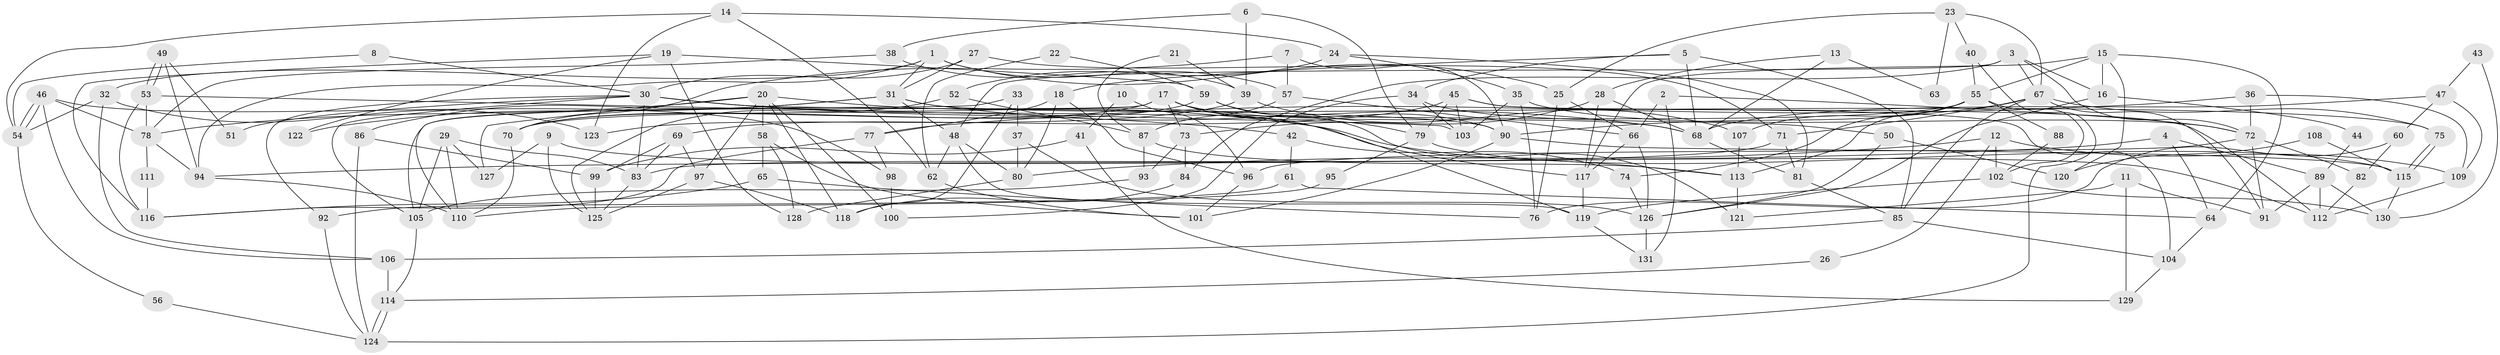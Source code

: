 // Generated by graph-tools (version 1.1) at 2025/14/03/09/25 04:14:59]
// undirected, 131 vertices, 262 edges
graph export_dot {
graph [start="1"]
  node [color=gray90,style=filled];
  1;
  2;
  3;
  4;
  5;
  6;
  7;
  8;
  9;
  10;
  11;
  12;
  13;
  14;
  15;
  16;
  17;
  18;
  19;
  20;
  21;
  22;
  23;
  24;
  25;
  26;
  27;
  28;
  29;
  30;
  31;
  32;
  33;
  34;
  35;
  36;
  37;
  38;
  39;
  40;
  41;
  42;
  43;
  44;
  45;
  46;
  47;
  48;
  49;
  50;
  51;
  52;
  53;
  54;
  55;
  56;
  57;
  58;
  59;
  60;
  61;
  62;
  63;
  64;
  65;
  66;
  67;
  68;
  69;
  70;
  71;
  72;
  73;
  74;
  75;
  76;
  77;
  78;
  79;
  80;
  81;
  82;
  83;
  84;
  85;
  86;
  87;
  88;
  89;
  90;
  91;
  92;
  93;
  94;
  95;
  96;
  97;
  98;
  99;
  100;
  101;
  102;
  103;
  104;
  105;
  106;
  107;
  108;
  109;
  110;
  111;
  112;
  113;
  114;
  115;
  116;
  117;
  118;
  119;
  120;
  121;
  122;
  123;
  124;
  125;
  126;
  127;
  128;
  129;
  130;
  131;
  1 -- 32;
  1 -- 94;
  1 -- 25;
  1 -- 31;
  1 -- 57;
  2 -- 72;
  2 -- 66;
  2 -- 131;
  3 -- 48;
  3 -- 72;
  3 -- 16;
  3 -- 67;
  3 -- 84;
  4 -- 64;
  4 -- 94;
  4 -- 89;
  5 -- 34;
  5 -- 68;
  5 -- 18;
  5 -- 85;
  6 -- 79;
  6 -- 38;
  6 -- 39;
  7 -- 90;
  7 -- 70;
  7 -- 57;
  8 -- 30;
  8 -- 54;
  9 -- 127;
  9 -- 125;
  9 -- 112;
  10 -- 41;
  10 -- 96;
  11 -- 121;
  11 -- 91;
  11 -- 129;
  12 -- 102;
  12 -- 109;
  12 -- 26;
  12 -- 80;
  13 -- 28;
  13 -- 68;
  13 -- 63;
  14 -- 62;
  14 -- 54;
  14 -- 24;
  14 -- 123;
  15 -- 55;
  15 -- 16;
  15 -- 64;
  15 -- 117;
  15 -- 120;
  16 -- 126;
  16 -- 44;
  17 -- 119;
  17 -- 68;
  17 -- 70;
  17 -- 73;
  17 -- 79;
  17 -- 105;
  18 -- 80;
  18 -- 77;
  18 -- 96;
  19 -- 59;
  19 -- 128;
  19 -- 116;
  19 -- 122;
  20 -- 78;
  20 -- 117;
  20 -- 58;
  20 -- 97;
  20 -- 100;
  20 -- 118;
  20 -- 127;
  21 -- 39;
  21 -- 87;
  22 -- 62;
  22 -- 59;
  23 -- 25;
  23 -- 67;
  23 -- 40;
  23 -- 63;
  24 -- 81;
  24 -- 35;
  24 -- 52;
  25 -- 66;
  25 -- 76;
  26 -- 114;
  27 -- 31;
  27 -- 30;
  27 -- 71;
  28 -- 73;
  28 -- 68;
  28 -- 117;
  29 -- 105;
  29 -- 83;
  29 -- 110;
  29 -- 127;
  30 -- 83;
  30 -- 90;
  30 -- 42;
  30 -- 51;
  30 -- 92;
  30 -- 105;
  30 -- 113;
  31 -- 75;
  31 -- 48;
  31 -- 68;
  31 -- 86;
  31 -- 122;
  32 -- 106;
  32 -- 123;
  32 -- 54;
  33 -- 118;
  33 -- 110;
  33 -- 37;
  34 -- 103;
  34 -- 100;
  34 -- 50;
  35 -- 72;
  35 -- 76;
  35 -- 103;
  36 -- 77;
  36 -- 72;
  36 -- 109;
  37 -- 126;
  37 -- 80;
  38 -- 39;
  38 -- 78;
  39 -- 107;
  39 -- 123;
  40 -- 55;
  40 -- 124;
  41 -- 99;
  41 -- 129;
  42 -- 74;
  42 -- 61;
  43 -- 130;
  43 -- 47;
  44 -- 89;
  45 -- 69;
  45 -- 112;
  45 -- 79;
  45 -- 103;
  45 -- 104;
  46 -- 106;
  46 -- 54;
  46 -- 54;
  46 -- 78;
  46 -- 98;
  47 -- 109;
  47 -- 68;
  47 -- 60;
  48 -- 80;
  48 -- 62;
  48 -- 119;
  49 -- 53;
  49 -- 53;
  49 -- 94;
  49 -- 51;
  50 -- 126;
  50 -- 120;
  52 -- 87;
  52 -- 125;
  53 -- 103;
  53 -- 78;
  53 -- 116;
  54 -- 56;
  55 -- 102;
  55 -- 113;
  55 -- 70;
  55 -- 74;
  55 -- 88;
  55 -- 107;
  56 -- 124;
  57 -- 66;
  57 -- 87;
  58 -- 65;
  58 -- 101;
  58 -- 128;
  59 -- 70;
  59 -- 90;
  59 -- 121;
  60 -- 76;
  60 -- 82;
  61 -- 92;
  61 -- 64;
  62 -- 101;
  64 -- 104;
  65 -- 76;
  65 -- 116;
  66 -- 117;
  66 -- 126;
  67 -- 85;
  67 -- 71;
  67 -- 75;
  67 -- 90;
  67 -- 91;
  68 -- 81;
  69 -- 97;
  69 -- 99;
  69 -- 83;
  70 -- 110;
  71 -- 81;
  71 -- 83;
  72 -- 82;
  72 -- 96;
  72 -- 91;
  73 -- 84;
  73 -- 93;
  74 -- 126;
  75 -- 115;
  75 -- 115;
  77 -- 116;
  77 -- 98;
  78 -- 94;
  78 -- 111;
  79 -- 95;
  79 -- 115;
  80 -- 128;
  81 -- 85;
  82 -- 112;
  83 -- 125;
  84 -- 118;
  85 -- 104;
  85 -- 106;
  86 -- 124;
  86 -- 99;
  87 -- 93;
  87 -- 113;
  88 -- 102;
  89 -- 91;
  89 -- 112;
  89 -- 130;
  90 -- 115;
  90 -- 101;
  92 -- 124;
  93 -- 105;
  94 -- 110;
  95 -- 110;
  96 -- 101;
  97 -- 125;
  97 -- 118;
  98 -- 100;
  99 -- 125;
  102 -- 130;
  102 -- 119;
  104 -- 129;
  105 -- 114;
  106 -- 114;
  107 -- 113;
  108 -- 115;
  108 -- 120;
  109 -- 112;
  111 -- 116;
  113 -- 121;
  114 -- 124;
  114 -- 124;
  115 -- 130;
  117 -- 119;
  119 -- 131;
  126 -- 131;
}
